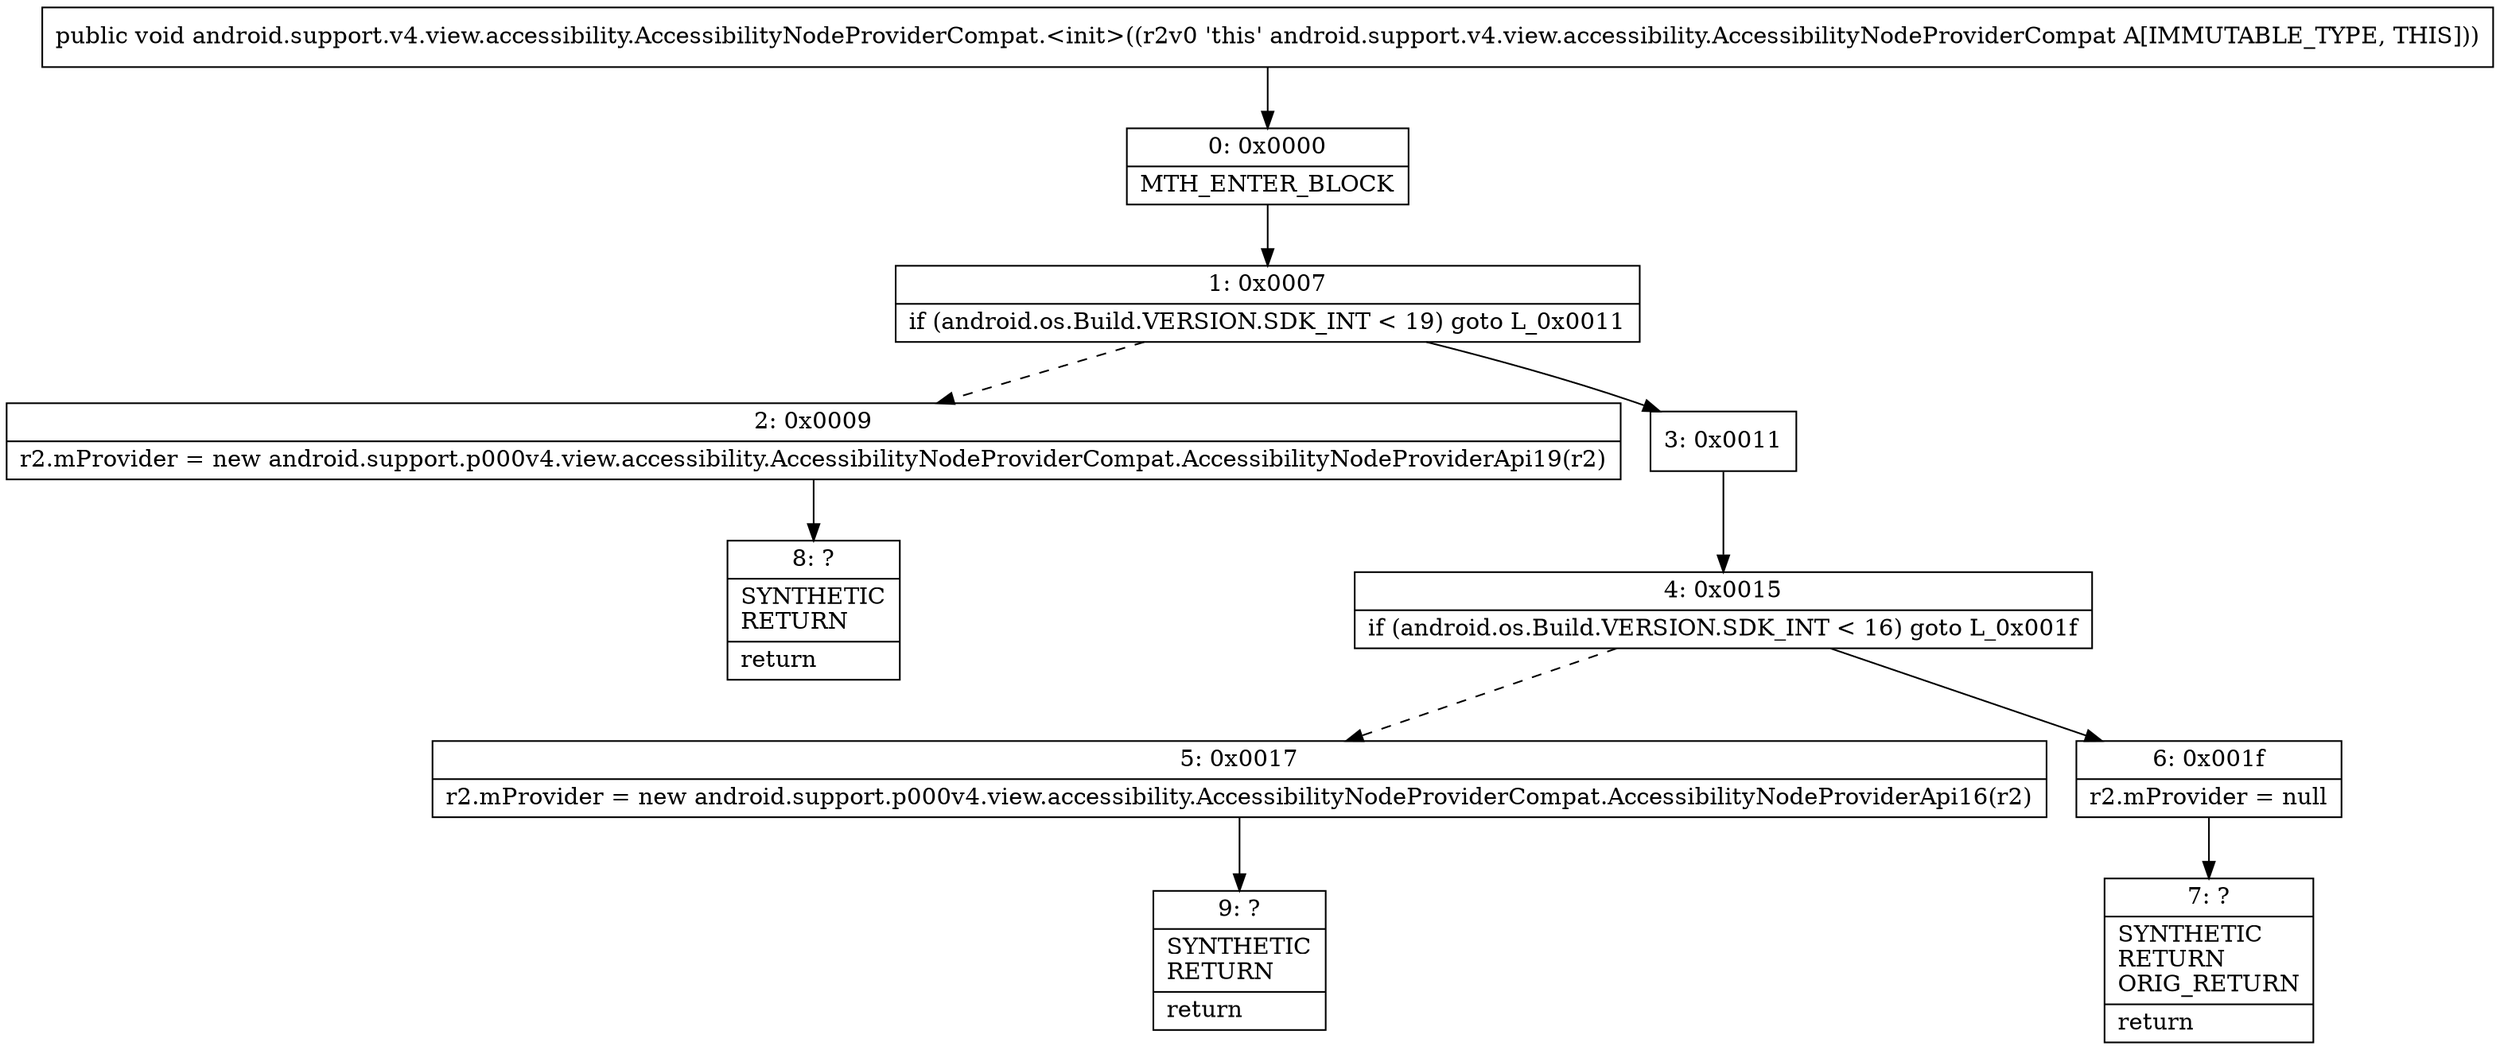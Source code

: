 digraph "CFG forandroid.support.v4.view.accessibility.AccessibilityNodeProviderCompat.\<init\>()V" {
Node_0 [shape=record,label="{0\:\ 0x0000|MTH_ENTER_BLOCK\l}"];
Node_1 [shape=record,label="{1\:\ 0x0007|if (android.os.Build.VERSION.SDK_INT \< 19) goto L_0x0011\l}"];
Node_2 [shape=record,label="{2\:\ 0x0009|r2.mProvider = new android.support.p000v4.view.accessibility.AccessibilityNodeProviderCompat.AccessibilityNodeProviderApi19(r2)\l}"];
Node_3 [shape=record,label="{3\:\ 0x0011}"];
Node_4 [shape=record,label="{4\:\ 0x0015|if (android.os.Build.VERSION.SDK_INT \< 16) goto L_0x001f\l}"];
Node_5 [shape=record,label="{5\:\ 0x0017|r2.mProvider = new android.support.p000v4.view.accessibility.AccessibilityNodeProviderCompat.AccessibilityNodeProviderApi16(r2)\l}"];
Node_6 [shape=record,label="{6\:\ 0x001f|r2.mProvider = null\l}"];
Node_7 [shape=record,label="{7\:\ ?|SYNTHETIC\lRETURN\lORIG_RETURN\l|return\l}"];
Node_8 [shape=record,label="{8\:\ ?|SYNTHETIC\lRETURN\l|return\l}"];
Node_9 [shape=record,label="{9\:\ ?|SYNTHETIC\lRETURN\l|return\l}"];
MethodNode[shape=record,label="{public void android.support.v4.view.accessibility.AccessibilityNodeProviderCompat.\<init\>((r2v0 'this' android.support.v4.view.accessibility.AccessibilityNodeProviderCompat A[IMMUTABLE_TYPE, THIS])) }"];
MethodNode -> Node_0;
Node_0 -> Node_1;
Node_1 -> Node_2[style=dashed];
Node_1 -> Node_3;
Node_2 -> Node_8;
Node_3 -> Node_4;
Node_4 -> Node_5[style=dashed];
Node_4 -> Node_6;
Node_5 -> Node_9;
Node_6 -> Node_7;
}

